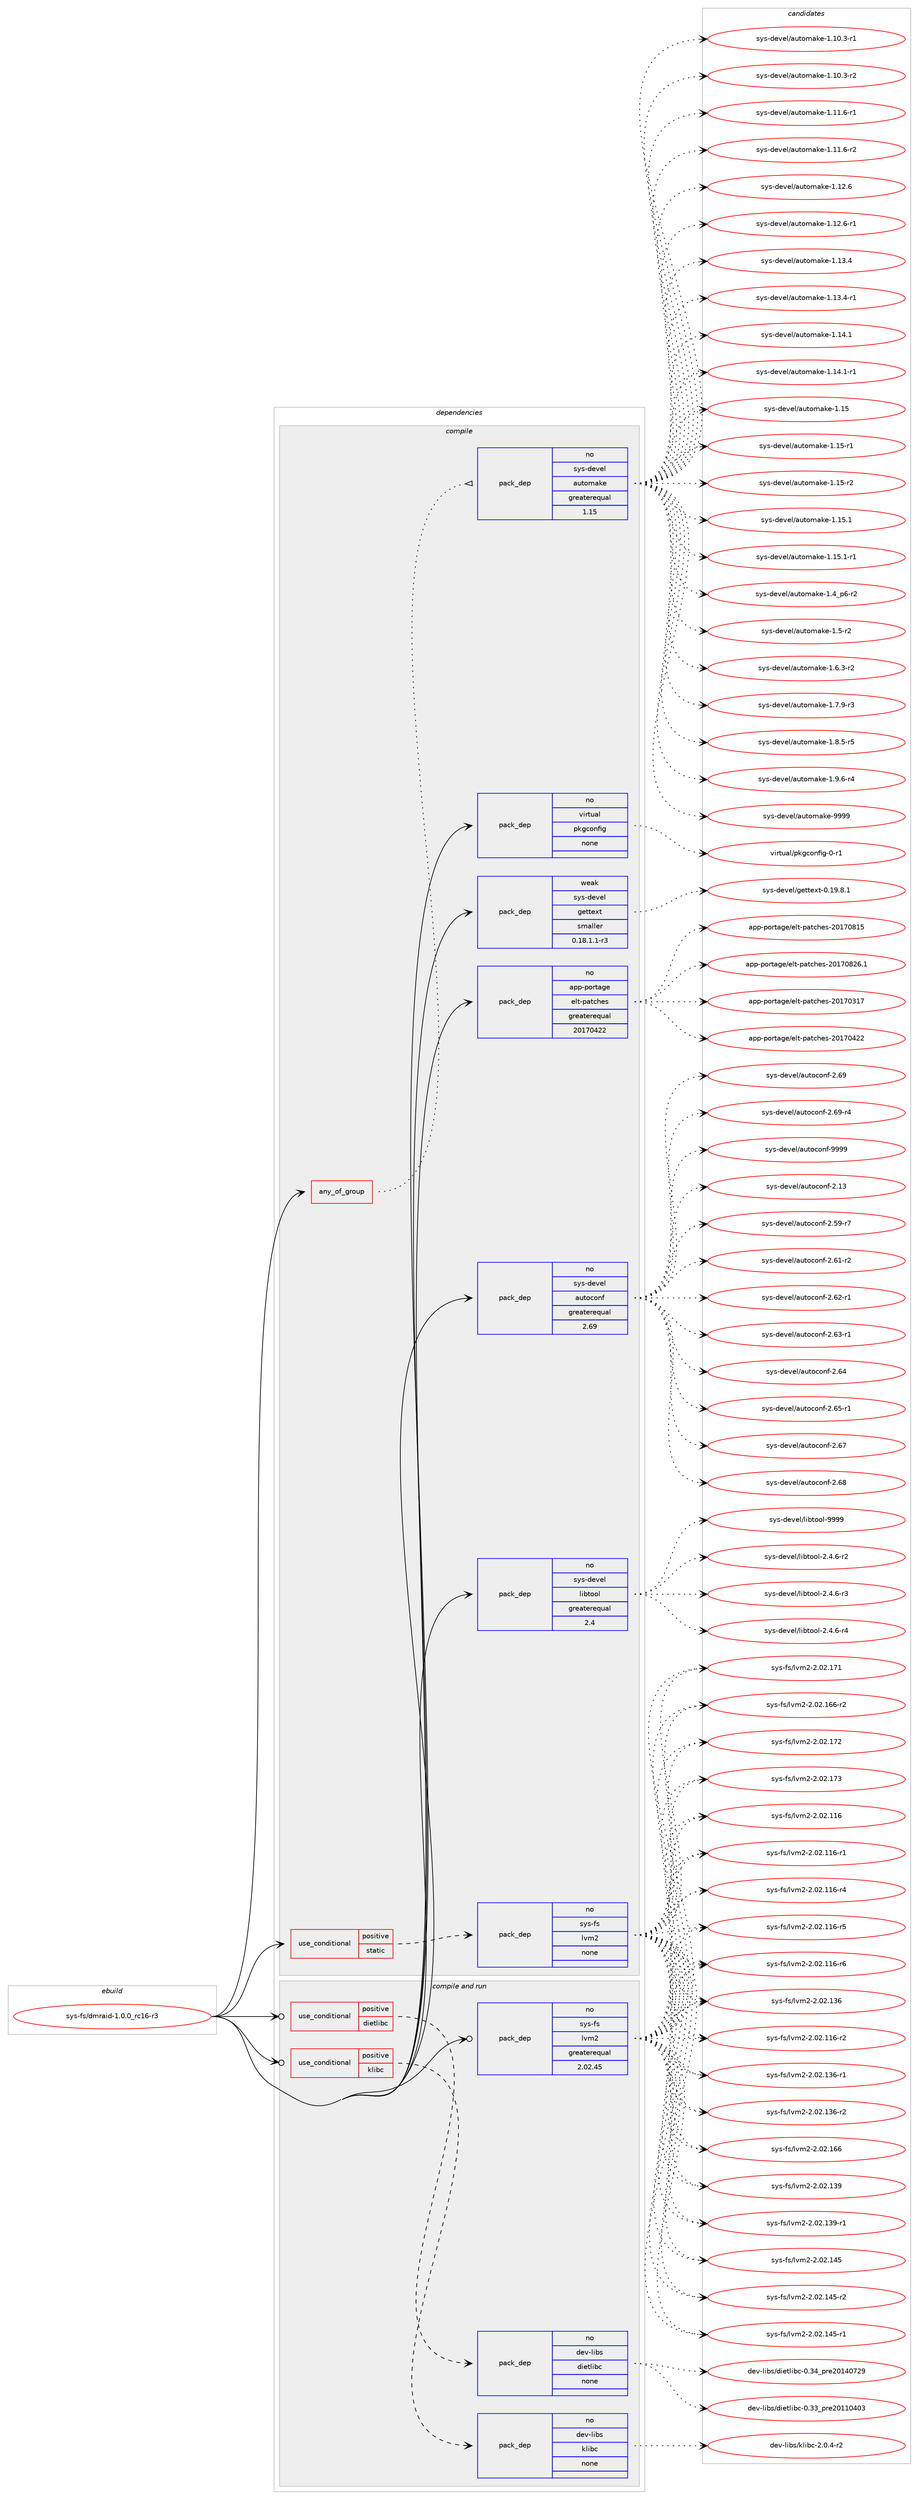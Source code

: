 digraph prolog {

# *************
# Graph options
# *************

newrank=true;
concentrate=true;
compound=true;
graph [rankdir=LR,fontname=Helvetica,fontsize=10,ranksep=1.5];#, ranksep=2.5, nodesep=0.2];
edge  [arrowhead=vee];
node  [fontname=Helvetica,fontsize=10];

# **********
# The ebuild
# **********

subgraph cluster_leftcol {
color=gray;
rank=same;
label=<<i>ebuild</i>>;
id [label="sys-fs/dmraid-1.0.0_rc16-r3", color=red, width=4, href="../sys-fs/dmraid-1.0.0_rc16-r3.svg"];
}

# ****************
# The dependencies
# ****************

subgraph cluster_midcol {
color=gray;
label=<<i>dependencies</i>>;
subgraph cluster_compile {
fillcolor="#eeeeee";
style=filled;
label=<<i>compile</i>>;
subgraph any8220 {
dependency487861 [label=<<TABLE BORDER="0" CELLBORDER="1" CELLSPACING="0" CELLPADDING="4"><TR><TD CELLPADDING="10">any_of_group</TD></TR></TABLE>>, shape=none, color=red];subgraph pack362518 {
dependency487862 [label=<<TABLE BORDER="0" CELLBORDER="1" CELLSPACING="0" CELLPADDING="4" WIDTH="220"><TR><TD ROWSPAN="6" CELLPADDING="30">pack_dep</TD></TR><TR><TD WIDTH="110">no</TD></TR><TR><TD>sys-devel</TD></TR><TR><TD>automake</TD></TR><TR><TD>greaterequal</TD></TR><TR><TD>1.15</TD></TR></TABLE>>, shape=none, color=blue];
}
dependency487861:e -> dependency487862:w [weight=20,style="dotted",arrowhead="oinv"];
}
id:e -> dependency487861:w [weight=20,style="solid",arrowhead="vee"];
subgraph cond116824 {
dependency487863 [label=<<TABLE BORDER="0" CELLBORDER="1" CELLSPACING="0" CELLPADDING="4"><TR><TD ROWSPAN="3" CELLPADDING="10">use_conditional</TD></TR><TR><TD>positive</TD></TR><TR><TD>static</TD></TR></TABLE>>, shape=none, color=red];
subgraph pack362519 {
dependency487864 [label=<<TABLE BORDER="0" CELLBORDER="1" CELLSPACING="0" CELLPADDING="4" WIDTH="220"><TR><TD ROWSPAN="6" CELLPADDING="30">pack_dep</TD></TR><TR><TD WIDTH="110">no</TD></TR><TR><TD>sys-fs</TD></TR><TR><TD>lvm2</TD></TR><TR><TD>none</TD></TR><TR><TD></TD></TR></TABLE>>, shape=none, color=blue];
}
dependency487863:e -> dependency487864:w [weight=20,style="dashed",arrowhead="vee"];
}
id:e -> dependency487863:w [weight=20,style="solid",arrowhead="vee"];
subgraph pack362520 {
dependency487865 [label=<<TABLE BORDER="0" CELLBORDER="1" CELLSPACING="0" CELLPADDING="4" WIDTH="220"><TR><TD ROWSPAN="6" CELLPADDING="30">pack_dep</TD></TR><TR><TD WIDTH="110">no</TD></TR><TR><TD>app-portage</TD></TR><TR><TD>elt-patches</TD></TR><TR><TD>greaterequal</TD></TR><TR><TD>20170422</TD></TR></TABLE>>, shape=none, color=blue];
}
id:e -> dependency487865:w [weight=20,style="solid",arrowhead="vee"];
subgraph pack362521 {
dependency487866 [label=<<TABLE BORDER="0" CELLBORDER="1" CELLSPACING="0" CELLPADDING="4" WIDTH="220"><TR><TD ROWSPAN="6" CELLPADDING="30">pack_dep</TD></TR><TR><TD WIDTH="110">no</TD></TR><TR><TD>sys-devel</TD></TR><TR><TD>autoconf</TD></TR><TR><TD>greaterequal</TD></TR><TR><TD>2.69</TD></TR></TABLE>>, shape=none, color=blue];
}
id:e -> dependency487866:w [weight=20,style="solid",arrowhead="vee"];
subgraph pack362522 {
dependency487867 [label=<<TABLE BORDER="0" CELLBORDER="1" CELLSPACING="0" CELLPADDING="4" WIDTH="220"><TR><TD ROWSPAN="6" CELLPADDING="30">pack_dep</TD></TR><TR><TD WIDTH="110">no</TD></TR><TR><TD>sys-devel</TD></TR><TR><TD>libtool</TD></TR><TR><TD>greaterequal</TD></TR><TR><TD>2.4</TD></TR></TABLE>>, shape=none, color=blue];
}
id:e -> dependency487867:w [weight=20,style="solid",arrowhead="vee"];
subgraph pack362523 {
dependency487868 [label=<<TABLE BORDER="0" CELLBORDER="1" CELLSPACING="0" CELLPADDING="4" WIDTH="220"><TR><TD ROWSPAN="6" CELLPADDING="30">pack_dep</TD></TR><TR><TD WIDTH="110">no</TD></TR><TR><TD>virtual</TD></TR><TR><TD>pkgconfig</TD></TR><TR><TD>none</TD></TR><TR><TD></TD></TR></TABLE>>, shape=none, color=blue];
}
id:e -> dependency487868:w [weight=20,style="solid",arrowhead="vee"];
subgraph pack362524 {
dependency487869 [label=<<TABLE BORDER="0" CELLBORDER="1" CELLSPACING="0" CELLPADDING="4" WIDTH="220"><TR><TD ROWSPAN="6" CELLPADDING="30">pack_dep</TD></TR><TR><TD WIDTH="110">weak</TD></TR><TR><TD>sys-devel</TD></TR><TR><TD>gettext</TD></TR><TR><TD>smaller</TD></TR><TR><TD>0.18.1.1-r3</TD></TR></TABLE>>, shape=none, color=blue];
}
id:e -> dependency487869:w [weight=20,style="solid",arrowhead="vee"];
}
subgraph cluster_compileandrun {
fillcolor="#eeeeee";
style=filled;
label=<<i>compile and run</i>>;
subgraph cond116825 {
dependency487870 [label=<<TABLE BORDER="0" CELLBORDER="1" CELLSPACING="0" CELLPADDING="4"><TR><TD ROWSPAN="3" CELLPADDING="10">use_conditional</TD></TR><TR><TD>positive</TD></TR><TR><TD>dietlibc</TD></TR></TABLE>>, shape=none, color=red];
subgraph pack362525 {
dependency487871 [label=<<TABLE BORDER="0" CELLBORDER="1" CELLSPACING="0" CELLPADDING="4" WIDTH="220"><TR><TD ROWSPAN="6" CELLPADDING="30">pack_dep</TD></TR><TR><TD WIDTH="110">no</TD></TR><TR><TD>dev-libs</TD></TR><TR><TD>dietlibc</TD></TR><TR><TD>none</TD></TR><TR><TD></TD></TR></TABLE>>, shape=none, color=blue];
}
dependency487870:e -> dependency487871:w [weight=20,style="dashed",arrowhead="vee"];
}
id:e -> dependency487870:w [weight=20,style="solid",arrowhead="odotvee"];
subgraph cond116826 {
dependency487872 [label=<<TABLE BORDER="0" CELLBORDER="1" CELLSPACING="0" CELLPADDING="4"><TR><TD ROWSPAN="3" CELLPADDING="10">use_conditional</TD></TR><TR><TD>positive</TD></TR><TR><TD>klibc</TD></TR></TABLE>>, shape=none, color=red];
subgraph pack362526 {
dependency487873 [label=<<TABLE BORDER="0" CELLBORDER="1" CELLSPACING="0" CELLPADDING="4" WIDTH="220"><TR><TD ROWSPAN="6" CELLPADDING="30">pack_dep</TD></TR><TR><TD WIDTH="110">no</TD></TR><TR><TD>dev-libs</TD></TR><TR><TD>klibc</TD></TR><TR><TD>none</TD></TR><TR><TD></TD></TR></TABLE>>, shape=none, color=blue];
}
dependency487872:e -> dependency487873:w [weight=20,style="dashed",arrowhead="vee"];
}
id:e -> dependency487872:w [weight=20,style="solid",arrowhead="odotvee"];
subgraph pack362527 {
dependency487874 [label=<<TABLE BORDER="0" CELLBORDER="1" CELLSPACING="0" CELLPADDING="4" WIDTH="220"><TR><TD ROWSPAN="6" CELLPADDING="30">pack_dep</TD></TR><TR><TD WIDTH="110">no</TD></TR><TR><TD>sys-fs</TD></TR><TR><TD>lvm2</TD></TR><TR><TD>greaterequal</TD></TR><TR><TD>2.02.45</TD></TR></TABLE>>, shape=none, color=blue];
}
id:e -> dependency487874:w [weight=20,style="solid",arrowhead="odotvee"];
}
subgraph cluster_run {
fillcolor="#eeeeee";
style=filled;
label=<<i>run</i>>;
}
}

# **************
# The candidates
# **************

subgraph cluster_choices {
rank=same;
color=gray;
label=<<i>candidates</i>>;

subgraph choice362518 {
color=black;
nodesep=1;
choice11512111545100101118101108479711711611110997107101454946494846514511449 [label="sys-devel/automake-1.10.3-r1", color=red, width=4,href="../sys-devel/automake-1.10.3-r1.svg"];
choice11512111545100101118101108479711711611110997107101454946494846514511450 [label="sys-devel/automake-1.10.3-r2", color=red, width=4,href="../sys-devel/automake-1.10.3-r2.svg"];
choice11512111545100101118101108479711711611110997107101454946494946544511449 [label="sys-devel/automake-1.11.6-r1", color=red, width=4,href="../sys-devel/automake-1.11.6-r1.svg"];
choice11512111545100101118101108479711711611110997107101454946494946544511450 [label="sys-devel/automake-1.11.6-r2", color=red, width=4,href="../sys-devel/automake-1.11.6-r2.svg"];
choice1151211154510010111810110847971171161111099710710145494649504654 [label="sys-devel/automake-1.12.6", color=red, width=4,href="../sys-devel/automake-1.12.6.svg"];
choice11512111545100101118101108479711711611110997107101454946495046544511449 [label="sys-devel/automake-1.12.6-r1", color=red, width=4,href="../sys-devel/automake-1.12.6-r1.svg"];
choice1151211154510010111810110847971171161111099710710145494649514652 [label="sys-devel/automake-1.13.4", color=red, width=4,href="../sys-devel/automake-1.13.4.svg"];
choice11512111545100101118101108479711711611110997107101454946495146524511449 [label="sys-devel/automake-1.13.4-r1", color=red, width=4,href="../sys-devel/automake-1.13.4-r1.svg"];
choice1151211154510010111810110847971171161111099710710145494649524649 [label="sys-devel/automake-1.14.1", color=red, width=4,href="../sys-devel/automake-1.14.1.svg"];
choice11512111545100101118101108479711711611110997107101454946495246494511449 [label="sys-devel/automake-1.14.1-r1", color=red, width=4,href="../sys-devel/automake-1.14.1-r1.svg"];
choice115121115451001011181011084797117116111109971071014549464953 [label="sys-devel/automake-1.15", color=red, width=4,href="../sys-devel/automake-1.15.svg"];
choice1151211154510010111810110847971171161111099710710145494649534511449 [label="sys-devel/automake-1.15-r1", color=red, width=4,href="../sys-devel/automake-1.15-r1.svg"];
choice1151211154510010111810110847971171161111099710710145494649534511450 [label="sys-devel/automake-1.15-r2", color=red, width=4,href="../sys-devel/automake-1.15-r2.svg"];
choice1151211154510010111810110847971171161111099710710145494649534649 [label="sys-devel/automake-1.15.1", color=red, width=4,href="../sys-devel/automake-1.15.1.svg"];
choice11512111545100101118101108479711711611110997107101454946495346494511449 [label="sys-devel/automake-1.15.1-r1", color=red, width=4,href="../sys-devel/automake-1.15.1-r1.svg"];
choice115121115451001011181011084797117116111109971071014549465295112544511450 [label="sys-devel/automake-1.4_p6-r2", color=red, width=4,href="../sys-devel/automake-1.4_p6-r2.svg"];
choice11512111545100101118101108479711711611110997107101454946534511450 [label="sys-devel/automake-1.5-r2", color=red, width=4,href="../sys-devel/automake-1.5-r2.svg"];
choice115121115451001011181011084797117116111109971071014549465446514511450 [label="sys-devel/automake-1.6.3-r2", color=red, width=4,href="../sys-devel/automake-1.6.3-r2.svg"];
choice115121115451001011181011084797117116111109971071014549465546574511451 [label="sys-devel/automake-1.7.9-r3", color=red, width=4,href="../sys-devel/automake-1.7.9-r3.svg"];
choice115121115451001011181011084797117116111109971071014549465646534511453 [label="sys-devel/automake-1.8.5-r5", color=red, width=4,href="../sys-devel/automake-1.8.5-r5.svg"];
choice115121115451001011181011084797117116111109971071014549465746544511452 [label="sys-devel/automake-1.9.6-r4", color=red, width=4,href="../sys-devel/automake-1.9.6-r4.svg"];
choice115121115451001011181011084797117116111109971071014557575757 [label="sys-devel/automake-9999", color=red, width=4,href="../sys-devel/automake-9999.svg"];
dependency487862:e -> choice11512111545100101118101108479711711611110997107101454946494846514511449:w [style=dotted,weight="100"];
dependency487862:e -> choice11512111545100101118101108479711711611110997107101454946494846514511450:w [style=dotted,weight="100"];
dependency487862:e -> choice11512111545100101118101108479711711611110997107101454946494946544511449:w [style=dotted,weight="100"];
dependency487862:e -> choice11512111545100101118101108479711711611110997107101454946494946544511450:w [style=dotted,weight="100"];
dependency487862:e -> choice1151211154510010111810110847971171161111099710710145494649504654:w [style=dotted,weight="100"];
dependency487862:e -> choice11512111545100101118101108479711711611110997107101454946495046544511449:w [style=dotted,weight="100"];
dependency487862:e -> choice1151211154510010111810110847971171161111099710710145494649514652:w [style=dotted,weight="100"];
dependency487862:e -> choice11512111545100101118101108479711711611110997107101454946495146524511449:w [style=dotted,weight="100"];
dependency487862:e -> choice1151211154510010111810110847971171161111099710710145494649524649:w [style=dotted,weight="100"];
dependency487862:e -> choice11512111545100101118101108479711711611110997107101454946495246494511449:w [style=dotted,weight="100"];
dependency487862:e -> choice115121115451001011181011084797117116111109971071014549464953:w [style=dotted,weight="100"];
dependency487862:e -> choice1151211154510010111810110847971171161111099710710145494649534511449:w [style=dotted,weight="100"];
dependency487862:e -> choice1151211154510010111810110847971171161111099710710145494649534511450:w [style=dotted,weight="100"];
dependency487862:e -> choice1151211154510010111810110847971171161111099710710145494649534649:w [style=dotted,weight="100"];
dependency487862:e -> choice11512111545100101118101108479711711611110997107101454946495346494511449:w [style=dotted,weight="100"];
dependency487862:e -> choice115121115451001011181011084797117116111109971071014549465295112544511450:w [style=dotted,weight="100"];
dependency487862:e -> choice11512111545100101118101108479711711611110997107101454946534511450:w [style=dotted,weight="100"];
dependency487862:e -> choice115121115451001011181011084797117116111109971071014549465446514511450:w [style=dotted,weight="100"];
dependency487862:e -> choice115121115451001011181011084797117116111109971071014549465546574511451:w [style=dotted,weight="100"];
dependency487862:e -> choice115121115451001011181011084797117116111109971071014549465646534511453:w [style=dotted,weight="100"];
dependency487862:e -> choice115121115451001011181011084797117116111109971071014549465746544511452:w [style=dotted,weight="100"];
dependency487862:e -> choice115121115451001011181011084797117116111109971071014557575757:w [style=dotted,weight="100"];
}
subgraph choice362519 {
color=black;
nodesep=1;
choice115121115451021154710811810950455046485046494954 [label="sys-fs/lvm2-2.02.116", color=red, width=4,href="../sys-fs/lvm2-2.02.116.svg"];
choice1151211154510211547108118109504550464850464949544511449 [label="sys-fs/lvm2-2.02.116-r1", color=red, width=4,href="../sys-fs/lvm2-2.02.116-r1.svg"];
choice1151211154510211547108118109504550464850464949544511450 [label="sys-fs/lvm2-2.02.116-r2", color=red, width=4,href="../sys-fs/lvm2-2.02.116-r2.svg"];
choice1151211154510211547108118109504550464850464949544511452 [label="sys-fs/lvm2-2.02.116-r4", color=red, width=4,href="../sys-fs/lvm2-2.02.116-r4.svg"];
choice1151211154510211547108118109504550464850464949544511453 [label="sys-fs/lvm2-2.02.116-r5", color=red, width=4,href="../sys-fs/lvm2-2.02.116-r5.svg"];
choice1151211154510211547108118109504550464850464949544511454 [label="sys-fs/lvm2-2.02.116-r6", color=red, width=4,href="../sys-fs/lvm2-2.02.116-r6.svg"];
choice115121115451021154710811810950455046485046495154 [label="sys-fs/lvm2-2.02.136", color=red, width=4,href="../sys-fs/lvm2-2.02.136.svg"];
choice1151211154510211547108118109504550464850464951544511449 [label="sys-fs/lvm2-2.02.136-r1", color=red, width=4,href="../sys-fs/lvm2-2.02.136-r1.svg"];
choice1151211154510211547108118109504550464850464951544511450 [label="sys-fs/lvm2-2.02.136-r2", color=red, width=4,href="../sys-fs/lvm2-2.02.136-r2.svg"];
choice115121115451021154710811810950455046485046495157 [label="sys-fs/lvm2-2.02.139", color=red, width=4,href="../sys-fs/lvm2-2.02.139.svg"];
choice1151211154510211547108118109504550464850464951574511449 [label="sys-fs/lvm2-2.02.139-r1", color=red, width=4,href="../sys-fs/lvm2-2.02.139-r1.svg"];
choice115121115451021154710811810950455046485046495253 [label="sys-fs/lvm2-2.02.145", color=red, width=4,href="../sys-fs/lvm2-2.02.145.svg"];
choice1151211154510211547108118109504550464850464952534511449 [label="sys-fs/lvm2-2.02.145-r1", color=red, width=4,href="../sys-fs/lvm2-2.02.145-r1.svg"];
choice1151211154510211547108118109504550464850464952534511450 [label="sys-fs/lvm2-2.02.145-r2", color=red, width=4,href="../sys-fs/lvm2-2.02.145-r2.svg"];
choice115121115451021154710811810950455046485046495454 [label="sys-fs/lvm2-2.02.166", color=red, width=4,href="../sys-fs/lvm2-2.02.166.svg"];
choice1151211154510211547108118109504550464850464954544511450 [label="sys-fs/lvm2-2.02.166-r2", color=red, width=4,href="../sys-fs/lvm2-2.02.166-r2.svg"];
choice115121115451021154710811810950455046485046495549 [label="sys-fs/lvm2-2.02.171", color=red, width=4,href="../sys-fs/lvm2-2.02.171.svg"];
choice115121115451021154710811810950455046485046495550 [label="sys-fs/lvm2-2.02.172", color=red, width=4,href="../sys-fs/lvm2-2.02.172.svg"];
choice115121115451021154710811810950455046485046495551 [label="sys-fs/lvm2-2.02.173", color=red, width=4,href="../sys-fs/lvm2-2.02.173.svg"];
dependency487864:e -> choice115121115451021154710811810950455046485046494954:w [style=dotted,weight="100"];
dependency487864:e -> choice1151211154510211547108118109504550464850464949544511449:w [style=dotted,weight="100"];
dependency487864:e -> choice1151211154510211547108118109504550464850464949544511450:w [style=dotted,weight="100"];
dependency487864:e -> choice1151211154510211547108118109504550464850464949544511452:w [style=dotted,weight="100"];
dependency487864:e -> choice1151211154510211547108118109504550464850464949544511453:w [style=dotted,weight="100"];
dependency487864:e -> choice1151211154510211547108118109504550464850464949544511454:w [style=dotted,weight="100"];
dependency487864:e -> choice115121115451021154710811810950455046485046495154:w [style=dotted,weight="100"];
dependency487864:e -> choice1151211154510211547108118109504550464850464951544511449:w [style=dotted,weight="100"];
dependency487864:e -> choice1151211154510211547108118109504550464850464951544511450:w [style=dotted,weight="100"];
dependency487864:e -> choice115121115451021154710811810950455046485046495157:w [style=dotted,weight="100"];
dependency487864:e -> choice1151211154510211547108118109504550464850464951574511449:w [style=dotted,weight="100"];
dependency487864:e -> choice115121115451021154710811810950455046485046495253:w [style=dotted,weight="100"];
dependency487864:e -> choice1151211154510211547108118109504550464850464952534511449:w [style=dotted,weight="100"];
dependency487864:e -> choice1151211154510211547108118109504550464850464952534511450:w [style=dotted,weight="100"];
dependency487864:e -> choice115121115451021154710811810950455046485046495454:w [style=dotted,weight="100"];
dependency487864:e -> choice1151211154510211547108118109504550464850464954544511450:w [style=dotted,weight="100"];
dependency487864:e -> choice115121115451021154710811810950455046485046495549:w [style=dotted,weight="100"];
dependency487864:e -> choice115121115451021154710811810950455046485046495550:w [style=dotted,weight="100"];
dependency487864:e -> choice115121115451021154710811810950455046485046495551:w [style=dotted,weight="100"];
}
subgraph choice362520 {
color=black;
nodesep=1;
choice97112112451121111141169710310147101108116451129711699104101115455048495548514955 [label="app-portage/elt-patches-20170317", color=red, width=4,href="../app-portage/elt-patches-20170317.svg"];
choice97112112451121111141169710310147101108116451129711699104101115455048495548525050 [label="app-portage/elt-patches-20170422", color=red, width=4,href="../app-portage/elt-patches-20170422.svg"];
choice97112112451121111141169710310147101108116451129711699104101115455048495548564953 [label="app-portage/elt-patches-20170815", color=red, width=4,href="../app-portage/elt-patches-20170815.svg"];
choice971121124511211111411697103101471011081164511297116991041011154550484955485650544649 [label="app-portage/elt-patches-20170826.1", color=red, width=4,href="../app-portage/elt-patches-20170826.1.svg"];
dependency487865:e -> choice97112112451121111141169710310147101108116451129711699104101115455048495548514955:w [style=dotted,weight="100"];
dependency487865:e -> choice97112112451121111141169710310147101108116451129711699104101115455048495548525050:w [style=dotted,weight="100"];
dependency487865:e -> choice97112112451121111141169710310147101108116451129711699104101115455048495548564953:w [style=dotted,weight="100"];
dependency487865:e -> choice971121124511211111411697103101471011081164511297116991041011154550484955485650544649:w [style=dotted,weight="100"];
}
subgraph choice362521 {
color=black;
nodesep=1;
choice115121115451001011181011084797117116111991111101024550464951 [label="sys-devel/autoconf-2.13", color=red, width=4,href="../sys-devel/autoconf-2.13.svg"];
choice1151211154510010111810110847971171161119911111010245504653574511455 [label="sys-devel/autoconf-2.59-r7", color=red, width=4,href="../sys-devel/autoconf-2.59-r7.svg"];
choice1151211154510010111810110847971171161119911111010245504654494511450 [label="sys-devel/autoconf-2.61-r2", color=red, width=4,href="../sys-devel/autoconf-2.61-r2.svg"];
choice1151211154510010111810110847971171161119911111010245504654504511449 [label="sys-devel/autoconf-2.62-r1", color=red, width=4,href="../sys-devel/autoconf-2.62-r1.svg"];
choice1151211154510010111810110847971171161119911111010245504654514511449 [label="sys-devel/autoconf-2.63-r1", color=red, width=4,href="../sys-devel/autoconf-2.63-r1.svg"];
choice115121115451001011181011084797117116111991111101024550465452 [label="sys-devel/autoconf-2.64", color=red, width=4,href="../sys-devel/autoconf-2.64.svg"];
choice1151211154510010111810110847971171161119911111010245504654534511449 [label="sys-devel/autoconf-2.65-r1", color=red, width=4,href="../sys-devel/autoconf-2.65-r1.svg"];
choice115121115451001011181011084797117116111991111101024550465455 [label="sys-devel/autoconf-2.67", color=red, width=4,href="../sys-devel/autoconf-2.67.svg"];
choice115121115451001011181011084797117116111991111101024550465456 [label="sys-devel/autoconf-2.68", color=red, width=4,href="../sys-devel/autoconf-2.68.svg"];
choice115121115451001011181011084797117116111991111101024550465457 [label="sys-devel/autoconf-2.69", color=red, width=4,href="../sys-devel/autoconf-2.69.svg"];
choice1151211154510010111810110847971171161119911111010245504654574511452 [label="sys-devel/autoconf-2.69-r4", color=red, width=4,href="../sys-devel/autoconf-2.69-r4.svg"];
choice115121115451001011181011084797117116111991111101024557575757 [label="sys-devel/autoconf-9999", color=red, width=4,href="../sys-devel/autoconf-9999.svg"];
dependency487866:e -> choice115121115451001011181011084797117116111991111101024550464951:w [style=dotted,weight="100"];
dependency487866:e -> choice1151211154510010111810110847971171161119911111010245504653574511455:w [style=dotted,weight="100"];
dependency487866:e -> choice1151211154510010111810110847971171161119911111010245504654494511450:w [style=dotted,weight="100"];
dependency487866:e -> choice1151211154510010111810110847971171161119911111010245504654504511449:w [style=dotted,weight="100"];
dependency487866:e -> choice1151211154510010111810110847971171161119911111010245504654514511449:w [style=dotted,weight="100"];
dependency487866:e -> choice115121115451001011181011084797117116111991111101024550465452:w [style=dotted,weight="100"];
dependency487866:e -> choice1151211154510010111810110847971171161119911111010245504654534511449:w [style=dotted,weight="100"];
dependency487866:e -> choice115121115451001011181011084797117116111991111101024550465455:w [style=dotted,weight="100"];
dependency487866:e -> choice115121115451001011181011084797117116111991111101024550465456:w [style=dotted,weight="100"];
dependency487866:e -> choice115121115451001011181011084797117116111991111101024550465457:w [style=dotted,weight="100"];
dependency487866:e -> choice1151211154510010111810110847971171161119911111010245504654574511452:w [style=dotted,weight="100"];
dependency487866:e -> choice115121115451001011181011084797117116111991111101024557575757:w [style=dotted,weight="100"];
}
subgraph choice362522 {
color=black;
nodesep=1;
choice1151211154510010111810110847108105981161111111084550465246544511450 [label="sys-devel/libtool-2.4.6-r2", color=red, width=4,href="../sys-devel/libtool-2.4.6-r2.svg"];
choice1151211154510010111810110847108105981161111111084550465246544511451 [label="sys-devel/libtool-2.4.6-r3", color=red, width=4,href="../sys-devel/libtool-2.4.6-r3.svg"];
choice1151211154510010111810110847108105981161111111084550465246544511452 [label="sys-devel/libtool-2.4.6-r4", color=red, width=4,href="../sys-devel/libtool-2.4.6-r4.svg"];
choice1151211154510010111810110847108105981161111111084557575757 [label="sys-devel/libtool-9999", color=red, width=4,href="../sys-devel/libtool-9999.svg"];
dependency487867:e -> choice1151211154510010111810110847108105981161111111084550465246544511450:w [style=dotted,weight="100"];
dependency487867:e -> choice1151211154510010111810110847108105981161111111084550465246544511451:w [style=dotted,weight="100"];
dependency487867:e -> choice1151211154510010111810110847108105981161111111084550465246544511452:w [style=dotted,weight="100"];
dependency487867:e -> choice1151211154510010111810110847108105981161111111084557575757:w [style=dotted,weight="100"];
}
subgraph choice362523 {
color=black;
nodesep=1;
choice11810511411611797108471121071039911111010210510345484511449 [label="virtual/pkgconfig-0-r1", color=red, width=4,href="../virtual/pkgconfig-0-r1.svg"];
dependency487868:e -> choice11810511411611797108471121071039911111010210510345484511449:w [style=dotted,weight="100"];
}
subgraph choice362524 {
color=black;
nodesep=1;
choice1151211154510010111810110847103101116116101120116454846495746564649 [label="sys-devel/gettext-0.19.8.1", color=red, width=4,href="../sys-devel/gettext-0.19.8.1.svg"];
dependency487869:e -> choice1151211154510010111810110847103101116116101120116454846495746564649:w [style=dotted,weight="100"];
}
subgraph choice362525 {
color=black;
nodesep=1;
choice10010111845108105981154710010510111610810598994548465151951121141015048494948524851 [label="dev-libs/dietlibc-0.33_pre20110403", color=red, width=4,href="../dev-libs/dietlibc-0.33_pre20110403.svg"];
choice10010111845108105981154710010510111610810598994548465152951121141015048495248555057 [label="dev-libs/dietlibc-0.34_pre20140729", color=red, width=4,href="../dev-libs/dietlibc-0.34_pre20140729.svg"];
dependency487871:e -> choice10010111845108105981154710010510111610810598994548465151951121141015048494948524851:w [style=dotted,weight="100"];
dependency487871:e -> choice10010111845108105981154710010510111610810598994548465152951121141015048495248555057:w [style=dotted,weight="100"];
}
subgraph choice362526 {
color=black;
nodesep=1;
choice10010111845108105981154710710810598994550464846524511450 [label="dev-libs/klibc-2.0.4-r2", color=red, width=4,href="../dev-libs/klibc-2.0.4-r2.svg"];
dependency487873:e -> choice10010111845108105981154710710810598994550464846524511450:w [style=dotted,weight="100"];
}
subgraph choice362527 {
color=black;
nodesep=1;
choice115121115451021154710811810950455046485046494954 [label="sys-fs/lvm2-2.02.116", color=red, width=4,href="../sys-fs/lvm2-2.02.116.svg"];
choice1151211154510211547108118109504550464850464949544511449 [label="sys-fs/lvm2-2.02.116-r1", color=red, width=4,href="../sys-fs/lvm2-2.02.116-r1.svg"];
choice1151211154510211547108118109504550464850464949544511450 [label="sys-fs/lvm2-2.02.116-r2", color=red, width=4,href="../sys-fs/lvm2-2.02.116-r2.svg"];
choice1151211154510211547108118109504550464850464949544511452 [label="sys-fs/lvm2-2.02.116-r4", color=red, width=4,href="../sys-fs/lvm2-2.02.116-r4.svg"];
choice1151211154510211547108118109504550464850464949544511453 [label="sys-fs/lvm2-2.02.116-r5", color=red, width=4,href="../sys-fs/lvm2-2.02.116-r5.svg"];
choice1151211154510211547108118109504550464850464949544511454 [label="sys-fs/lvm2-2.02.116-r6", color=red, width=4,href="../sys-fs/lvm2-2.02.116-r6.svg"];
choice115121115451021154710811810950455046485046495154 [label="sys-fs/lvm2-2.02.136", color=red, width=4,href="../sys-fs/lvm2-2.02.136.svg"];
choice1151211154510211547108118109504550464850464951544511449 [label="sys-fs/lvm2-2.02.136-r1", color=red, width=4,href="../sys-fs/lvm2-2.02.136-r1.svg"];
choice1151211154510211547108118109504550464850464951544511450 [label="sys-fs/lvm2-2.02.136-r2", color=red, width=4,href="../sys-fs/lvm2-2.02.136-r2.svg"];
choice115121115451021154710811810950455046485046495157 [label="sys-fs/lvm2-2.02.139", color=red, width=4,href="../sys-fs/lvm2-2.02.139.svg"];
choice1151211154510211547108118109504550464850464951574511449 [label="sys-fs/lvm2-2.02.139-r1", color=red, width=4,href="../sys-fs/lvm2-2.02.139-r1.svg"];
choice115121115451021154710811810950455046485046495253 [label="sys-fs/lvm2-2.02.145", color=red, width=4,href="../sys-fs/lvm2-2.02.145.svg"];
choice1151211154510211547108118109504550464850464952534511449 [label="sys-fs/lvm2-2.02.145-r1", color=red, width=4,href="../sys-fs/lvm2-2.02.145-r1.svg"];
choice1151211154510211547108118109504550464850464952534511450 [label="sys-fs/lvm2-2.02.145-r2", color=red, width=4,href="../sys-fs/lvm2-2.02.145-r2.svg"];
choice115121115451021154710811810950455046485046495454 [label="sys-fs/lvm2-2.02.166", color=red, width=4,href="../sys-fs/lvm2-2.02.166.svg"];
choice1151211154510211547108118109504550464850464954544511450 [label="sys-fs/lvm2-2.02.166-r2", color=red, width=4,href="../sys-fs/lvm2-2.02.166-r2.svg"];
choice115121115451021154710811810950455046485046495549 [label="sys-fs/lvm2-2.02.171", color=red, width=4,href="../sys-fs/lvm2-2.02.171.svg"];
choice115121115451021154710811810950455046485046495550 [label="sys-fs/lvm2-2.02.172", color=red, width=4,href="../sys-fs/lvm2-2.02.172.svg"];
choice115121115451021154710811810950455046485046495551 [label="sys-fs/lvm2-2.02.173", color=red, width=4,href="../sys-fs/lvm2-2.02.173.svg"];
dependency487874:e -> choice115121115451021154710811810950455046485046494954:w [style=dotted,weight="100"];
dependency487874:e -> choice1151211154510211547108118109504550464850464949544511449:w [style=dotted,weight="100"];
dependency487874:e -> choice1151211154510211547108118109504550464850464949544511450:w [style=dotted,weight="100"];
dependency487874:e -> choice1151211154510211547108118109504550464850464949544511452:w [style=dotted,weight="100"];
dependency487874:e -> choice1151211154510211547108118109504550464850464949544511453:w [style=dotted,weight="100"];
dependency487874:e -> choice1151211154510211547108118109504550464850464949544511454:w [style=dotted,weight="100"];
dependency487874:e -> choice115121115451021154710811810950455046485046495154:w [style=dotted,weight="100"];
dependency487874:e -> choice1151211154510211547108118109504550464850464951544511449:w [style=dotted,weight="100"];
dependency487874:e -> choice1151211154510211547108118109504550464850464951544511450:w [style=dotted,weight="100"];
dependency487874:e -> choice115121115451021154710811810950455046485046495157:w [style=dotted,weight="100"];
dependency487874:e -> choice1151211154510211547108118109504550464850464951574511449:w [style=dotted,weight="100"];
dependency487874:e -> choice115121115451021154710811810950455046485046495253:w [style=dotted,weight="100"];
dependency487874:e -> choice1151211154510211547108118109504550464850464952534511449:w [style=dotted,weight="100"];
dependency487874:e -> choice1151211154510211547108118109504550464850464952534511450:w [style=dotted,weight="100"];
dependency487874:e -> choice115121115451021154710811810950455046485046495454:w [style=dotted,weight="100"];
dependency487874:e -> choice1151211154510211547108118109504550464850464954544511450:w [style=dotted,weight="100"];
dependency487874:e -> choice115121115451021154710811810950455046485046495549:w [style=dotted,weight="100"];
dependency487874:e -> choice115121115451021154710811810950455046485046495550:w [style=dotted,weight="100"];
dependency487874:e -> choice115121115451021154710811810950455046485046495551:w [style=dotted,weight="100"];
}
}

}
